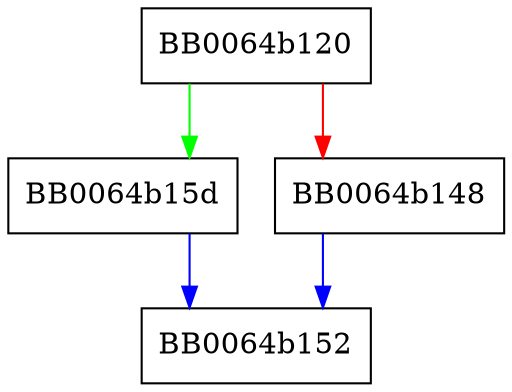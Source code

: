 digraph OSSL_STORE_INFO_new_CERT {
  node [shape="box"];
  graph [splines=ortho];
  BB0064b120 -> BB0064b15d [color="green"];
  BB0064b120 -> BB0064b148 [color="red"];
  BB0064b148 -> BB0064b152 [color="blue"];
  BB0064b15d -> BB0064b152 [color="blue"];
}